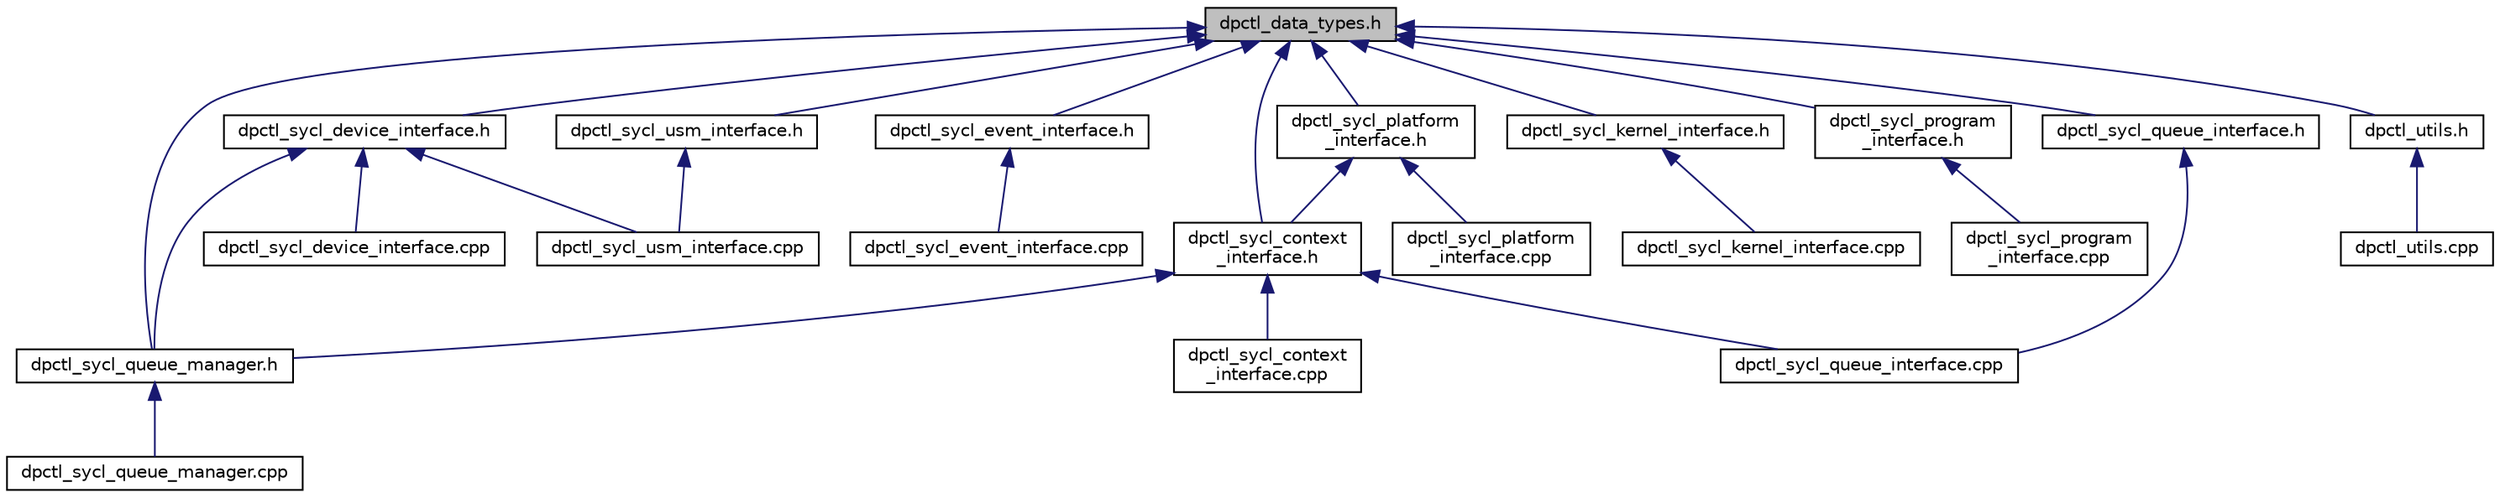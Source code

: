 digraph "dpctl_data_types.h"
{
 // LATEX_PDF_SIZE
  edge [fontname="Helvetica",fontsize="10",labelfontname="Helvetica",labelfontsize="10"];
  node [fontname="Helvetica",fontsize="10",shape=record];
  Node1 [label="dpctl_data_types.h",height=0.2,width=0.4,color="black", fillcolor="grey75", style="filled", fontcolor="black",tooltip=" "];
  Node1 -> Node2 [dir="back",color="midnightblue",fontsize="10",style="solid",fontname="Helvetica"];
  Node2 [label="dpctl_sycl_context\l_interface.h",height=0.2,width=0.4,color="black", fillcolor="white", style="filled",URL="$df/d74/dpctl__sycl__context__interface_8h.html",tooltip=" "];
  Node2 -> Node3 [dir="back",color="midnightblue",fontsize="10",style="solid",fontname="Helvetica"];
  Node3 [label="dpctl_sycl_queue_manager.h",height=0.2,width=0.4,color="black", fillcolor="white", style="filled",URL="$d1/dac/dpctl__sycl__queue__manager_8h.html",tooltip=" "];
  Node3 -> Node4 [dir="back",color="midnightblue",fontsize="10",style="solid",fontname="Helvetica"];
  Node4 [label="dpctl_sycl_queue_manager.cpp",height=0.2,width=0.4,color="black", fillcolor="white", style="filled",URL="$d2/db7/dpctl__sycl__queue__manager_8cpp.html",tooltip=" "];
  Node2 -> Node5 [dir="back",color="midnightblue",fontsize="10",style="solid",fontname="Helvetica"];
  Node5 [label="dpctl_sycl_context\l_interface.cpp",height=0.2,width=0.4,color="black", fillcolor="white", style="filled",URL="$d4/d08/dpctl__sycl__context__interface_8cpp.html",tooltip=" "];
  Node2 -> Node6 [dir="back",color="midnightblue",fontsize="10",style="solid",fontname="Helvetica"];
  Node6 [label="dpctl_sycl_queue_interface.cpp",height=0.2,width=0.4,color="black", fillcolor="white", style="filled",URL="$d3/daf/dpctl__sycl__queue__interface_8cpp.html",tooltip=" "];
  Node1 -> Node7 [dir="back",color="midnightblue",fontsize="10",style="solid",fontname="Helvetica"];
  Node7 [label="dpctl_sycl_device_interface.h",height=0.2,width=0.4,color="black", fillcolor="white", style="filled",URL="$d4/d5a/dpctl__sycl__device__interface_8h.html",tooltip=" "];
  Node7 -> Node3 [dir="back",color="midnightblue",fontsize="10",style="solid",fontname="Helvetica"];
  Node7 -> Node8 [dir="back",color="midnightblue",fontsize="10",style="solid",fontname="Helvetica"];
  Node8 [label="dpctl_sycl_device_interface.cpp",height=0.2,width=0.4,color="black", fillcolor="white", style="filled",URL="$de/dc3/dpctl__sycl__device__interface_8cpp.html",tooltip=" "];
  Node7 -> Node9 [dir="back",color="midnightblue",fontsize="10",style="solid",fontname="Helvetica"];
  Node9 [label="dpctl_sycl_usm_interface.cpp",height=0.2,width=0.4,color="black", fillcolor="white", style="filled",URL="$d1/de8/dpctl__sycl__usm__interface_8cpp.html",tooltip=" "];
  Node1 -> Node10 [dir="back",color="midnightblue",fontsize="10",style="solid",fontname="Helvetica"];
  Node10 [label="dpctl_sycl_event_interface.h",height=0.2,width=0.4,color="black", fillcolor="white", style="filled",URL="$d5/d12/dpctl__sycl__event__interface_8h.html",tooltip=" "];
  Node10 -> Node11 [dir="back",color="midnightblue",fontsize="10",style="solid",fontname="Helvetica"];
  Node11 [label="dpctl_sycl_event_interface.cpp",height=0.2,width=0.4,color="black", fillcolor="white", style="filled",URL="$db/dcc/dpctl__sycl__event__interface_8cpp.html",tooltip=" "];
  Node1 -> Node12 [dir="back",color="midnightblue",fontsize="10",style="solid",fontname="Helvetica"];
  Node12 [label="dpctl_sycl_kernel_interface.h",height=0.2,width=0.4,color="black", fillcolor="white", style="filled",URL="$df/df4/dpctl__sycl__kernel__interface_8h.html",tooltip=" "];
  Node12 -> Node13 [dir="back",color="midnightblue",fontsize="10",style="solid",fontname="Helvetica"];
  Node13 [label="dpctl_sycl_kernel_interface.cpp",height=0.2,width=0.4,color="black", fillcolor="white", style="filled",URL="$d1/ddb/dpctl__sycl__kernel__interface_8cpp.html",tooltip=" "];
  Node1 -> Node14 [dir="back",color="midnightblue",fontsize="10",style="solid",fontname="Helvetica"];
  Node14 [label="dpctl_sycl_platform\l_interface.h",height=0.2,width=0.4,color="black", fillcolor="white", style="filled",URL="$d3/d02/dpctl__sycl__platform__interface_8h.html",tooltip=" "];
  Node14 -> Node2 [dir="back",color="midnightblue",fontsize="10",style="solid",fontname="Helvetica"];
  Node14 -> Node15 [dir="back",color="midnightblue",fontsize="10",style="solid",fontname="Helvetica"];
  Node15 [label="dpctl_sycl_platform\l_interface.cpp",height=0.2,width=0.4,color="black", fillcolor="white", style="filled",URL="$d5/da7/dpctl__sycl__platform__interface_8cpp.html",tooltip=" "];
  Node1 -> Node16 [dir="back",color="midnightblue",fontsize="10",style="solid",fontname="Helvetica"];
  Node16 [label="dpctl_sycl_program\l_interface.h",height=0.2,width=0.4,color="black", fillcolor="white", style="filled",URL="$dc/d02/dpctl__sycl__program__interface_8h.html",tooltip=" "];
  Node16 -> Node17 [dir="back",color="midnightblue",fontsize="10",style="solid",fontname="Helvetica"];
  Node17 [label="dpctl_sycl_program\l_interface.cpp",height=0.2,width=0.4,color="black", fillcolor="white", style="filled",URL="$db/de0/dpctl__sycl__program__interface_8cpp.html",tooltip=" "];
  Node1 -> Node18 [dir="back",color="midnightblue",fontsize="10",style="solid",fontname="Helvetica"];
  Node18 [label="dpctl_sycl_queue_interface.h",height=0.2,width=0.4,color="black", fillcolor="white", style="filled",URL="$da/db8/dpctl__sycl__queue__interface_8h.html",tooltip=" "];
  Node18 -> Node6 [dir="back",color="midnightblue",fontsize="10",style="solid",fontname="Helvetica"];
  Node1 -> Node3 [dir="back",color="midnightblue",fontsize="10",style="solid",fontname="Helvetica"];
  Node1 -> Node19 [dir="back",color="midnightblue",fontsize="10",style="solid",fontname="Helvetica"];
  Node19 [label="dpctl_sycl_usm_interface.h",height=0.2,width=0.4,color="black", fillcolor="white", style="filled",URL="$de/d29/dpctl__sycl__usm__interface_8h.html",tooltip=" "];
  Node19 -> Node9 [dir="back",color="midnightblue",fontsize="10",style="solid",fontname="Helvetica"];
  Node1 -> Node20 [dir="back",color="midnightblue",fontsize="10",style="solid",fontname="Helvetica"];
  Node20 [label="dpctl_utils.h",height=0.2,width=0.4,color="black", fillcolor="white", style="filled",URL="$da/d48/dpctl__utils_8h.html",tooltip=" "];
  Node20 -> Node21 [dir="back",color="midnightblue",fontsize="10",style="solid",fontname="Helvetica"];
  Node21 [label="dpctl_utils.cpp",height=0.2,width=0.4,color="black", fillcolor="white", style="filled",URL="$d7/d8c/dpctl__utils_8cpp.html",tooltip=" "];
}
